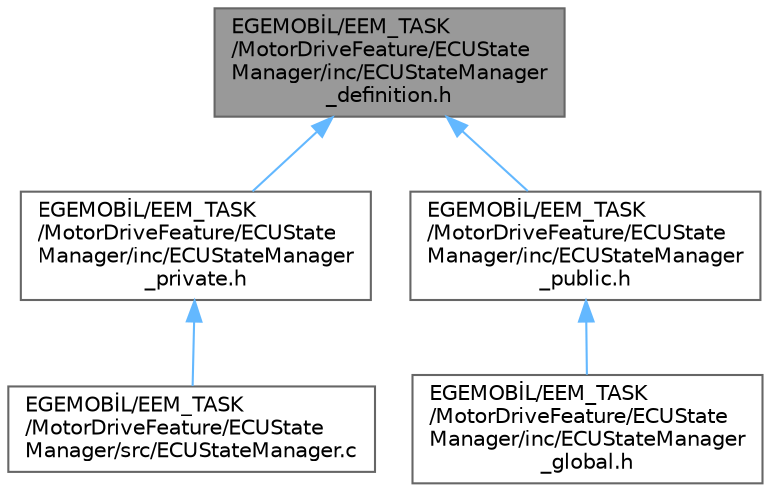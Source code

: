 digraph "EGEMOBİL/EEM_TASK/MotorDriveFeature/ECUStateManager/inc/ECUStateManager_definition.h"
{
 // LATEX_PDF_SIZE
  bgcolor="transparent";
  edge [fontname=Helvetica,fontsize=10,labelfontname=Helvetica,labelfontsize=10];
  node [fontname=Helvetica,fontsize=10,shape=box,height=0.2,width=0.4];
  Node1 [id="Node000001",label="EGEMOBİL/EEM_TASK\l/MotorDriveFeature/ECUState\lManager/inc/ECUStateManager\l_definition.h",height=0.2,width=0.4,color="gray40", fillcolor="grey60", style="filled", fontcolor="black",tooltip="Definition header file for the ECU State Manager."];
  Node1 -> Node2 [id="edge1_Node000001_Node000002",dir="back",color="steelblue1",style="solid",tooltip=" "];
  Node2 [id="Node000002",label="EGEMOBİL/EEM_TASK\l/MotorDriveFeature/ECUState\lManager/inc/ECUStateManager\l_private.h",height=0.2,width=0.4,color="grey40", fillcolor="white", style="filled",URL="$_e_c_u_state_manager__private_8h.html",tooltip="Private header file for the ECU State Manager."];
  Node2 -> Node3 [id="edge2_Node000002_Node000003",dir="back",color="steelblue1",style="solid",tooltip=" "];
  Node3 [id="Node000003",label="EGEMOBİL/EEM_TASK\l/MotorDriveFeature/ECUState\lManager/src/ECUStateManager.c",height=0.2,width=0.4,color="grey40", fillcolor="white", style="filled",URL="$_e_c_u_state_manager_8c.html",tooltip="Implementation of the ECU State Manager for managing different states of the ECU."];
  Node1 -> Node4 [id="edge3_Node000001_Node000004",dir="back",color="steelblue1",style="solid",tooltip=" "];
  Node4 [id="Node000004",label="EGEMOBİL/EEM_TASK\l/MotorDriveFeature/ECUState\lManager/inc/ECUStateManager\l_public.h",height=0.2,width=0.4,color="grey40", fillcolor="white", style="filled",URL="$_e_c_u_state_manager__public_8h.html",tooltip="Public header file for the ECU State Manager."];
  Node4 -> Node5 [id="edge4_Node000004_Node000005",dir="back",color="steelblue1",style="solid",tooltip=" "];
  Node5 [id="Node000005",label="EGEMOBİL/EEM_TASK\l/MotorDriveFeature/ECUState\lManager/inc/ECUStateManager\l_global.h",height=0.2,width=0.4,color="grey40", fillcolor="white", style="filled",URL="$_e_c_u_state_manager__global_8h_source.html",tooltip=" "];
}
